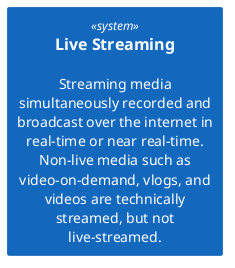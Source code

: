 @startuml SportRadar
!include <C4/C4_Container>
System(LiveStreaming, "Live Streaming", "Streaming media simultaneously recorded and broadcast over the internet in real-time or near real-time. Non-live media such as video-on-demand, vlogs, and videos are technically streamed, but not live-streamed.", $link="./container/index.puml")
@enduml